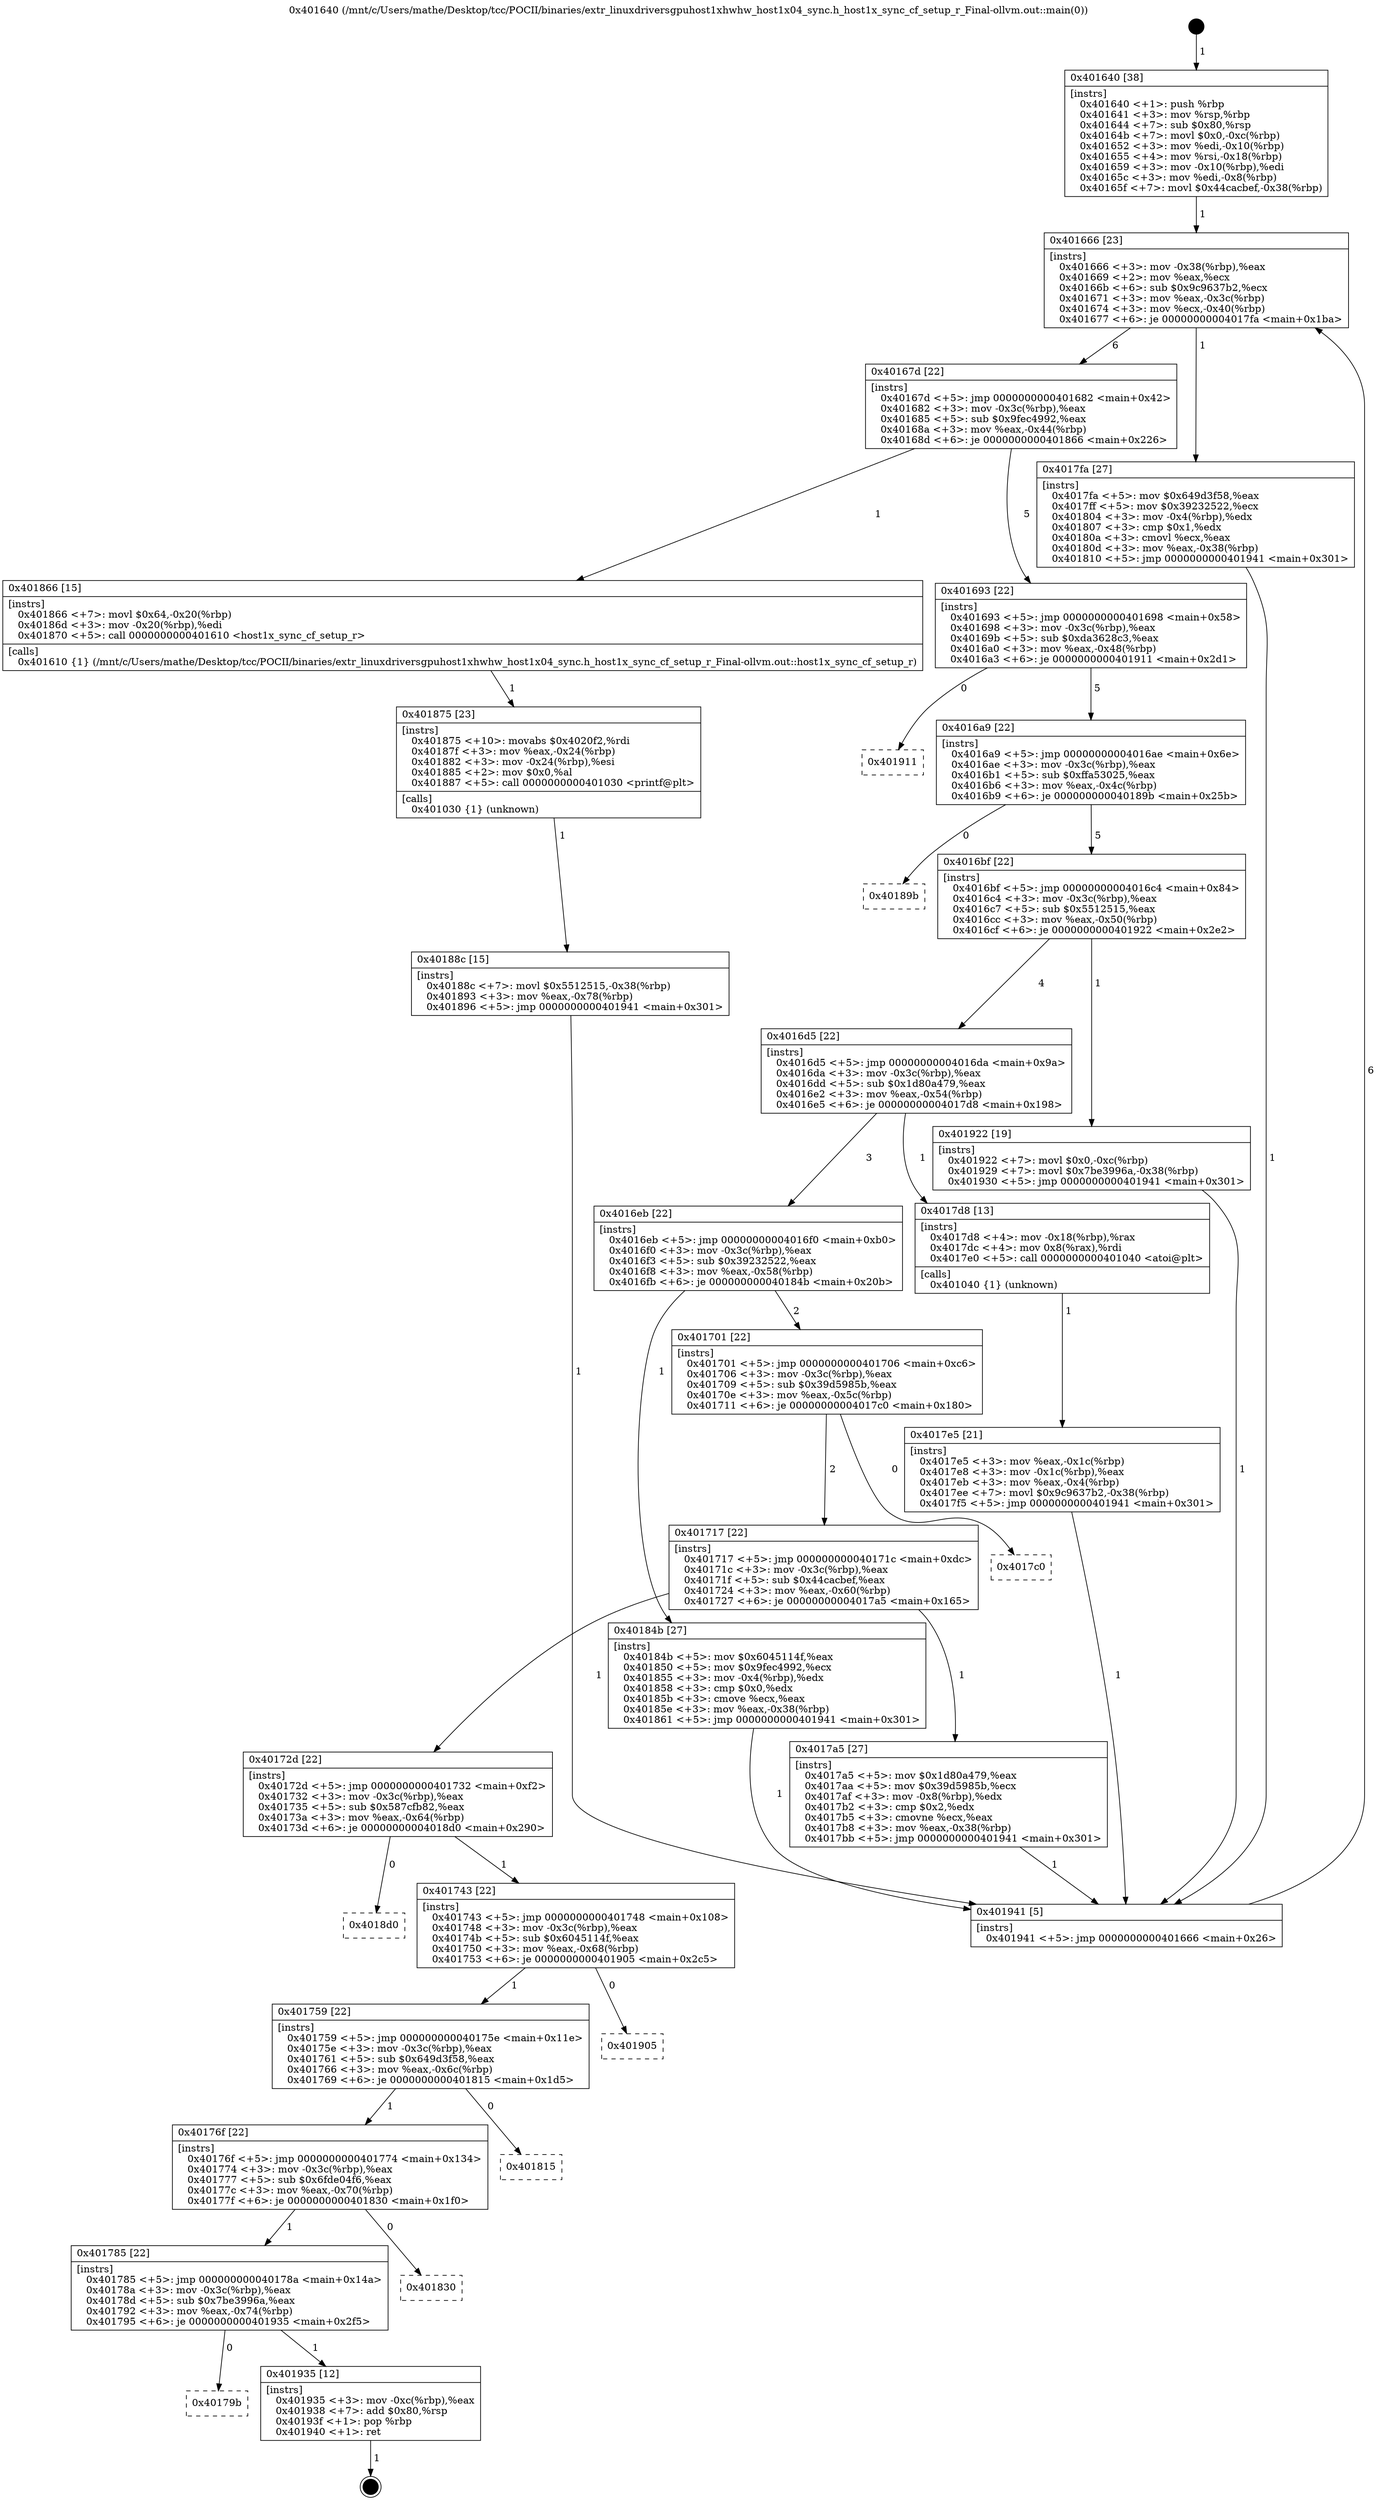 digraph "0x401640" {
  label = "0x401640 (/mnt/c/Users/mathe/Desktop/tcc/POCII/binaries/extr_linuxdriversgpuhost1xhwhw_host1x04_sync.h_host1x_sync_cf_setup_r_Final-ollvm.out::main(0))"
  labelloc = "t"
  node[shape=record]

  Entry [label="",width=0.3,height=0.3,shape=circle,fillcolor=black,style=filled]
  "0x401666" [label="{
     0x401666 [23]\l
     | [instrs]\l
     &nbsp;&nbsp;0x401666 \<+3\>: mov -0x38(%rbp),%eax\l
     &nbsp;&nbsp;0x401669 \<+2\>: mov %eax,%ecx\l
     &nbsp;&nbsp;0x40166b \<+6\>: sub $0x9c9637b2,%ecx\l
     &nbsp;&nbsp;0x401671 \<+3\>: mov %eax,-0x3c(%rbp)\l
     &nbsp;&nbsp;0x401674 \<+3\>: mov %ecx,-0x40(%rbp)\l
     &nbsp;&nbsp;0x401677 \<+6\>: je 00000000004017fa \<main+0x1ba\>\l
  }"]
  "0x4017fa" [label="{
     0x4017fa [27]\l
     | [instrs]\l
     &nbsp;&nbsp;0x4017fa \<+5\>: mov $0x649d3f58,%eax\l
     &nbsp;&nbsp;0x4017ff \<+5\>: mov $0x39232522,%ecx\l
     &nbsp;&nbsp;0x401804 \<+3\>: mov -0x4(%rbp),%edx\l
     &nbsp;&nbsp;0x401807 \<+3\>: cmp $0x1,%edx\l
     &nbsp;&nbsp;0x40180a \<+3\>: cmovl %ecx,%eax\l
     &nbsp;&nbsp;0x40180d \<+3\>: mov %eax,-0x38(%rbp)\l
     &nbsp;&nbsp;0x401810 \<+5\>: jmp 0000000000401941 \<main+0x301\>\l
  }"]
  "0x40167d" [label="{
     0x40167d [22]\l
     | [instrs]\l
     &nbsp;&nbsp;0x40167d \<+5\>: jmp 0000000000401682 \<main+0x42\>\l
     &nbsp;&nbsp;0x401682 \<+3\>: mov -0x3c(%rbp),%eax\l
     &nbsp;&nbsp;0x401685 \<+5\>: sub $0x9fec4992,%eax\l
     &nbsp;&nbsp;0x40168a \<+3\>: mov %eax,-0x44(%rbp)\l
     &nbsp;&nbsp;0x40168d \<+6\>: je 0000000000401866 \<main+0x226\>\l
  }"]
  Exit [label="",width=0.3,height=0.3,shape=circle,fillcolor=black,style=filled,peripheries=2]
  "0x401866" [label="{
     0x401866 [15]\l
     | [instrs]\l
     &nbsp;&nbsp;0x401866 \<+7\>: movl $0x64,-0x20(%rbp)\l
     &nbsp;&nbsp;0x40186d \<+3\>: mov -0x20(%rbp),%edi\l
     &nbsp;&nbsp;0x401870 \<+5\>: call 0000000000401610 \<host1x_sync_cf_setup_r\>\l
     | [calls]\l
     &nbsp;&nbsp;0x401610 \{1\} (/mnt/c/Users/mathe/Desktop/tcc/POCII/binaries/extr_linuxdriversgpuhost1xhwhw_host1x04_sync.h_host1x_sync_cf_setup_r_Final-ollvm.out::host1x_sync_cf_setup_r)\l
  }"]
  "0x401693" [label="{
     0x401693 [22]\l
     | [instrs]\l
     &nbsp;&nbsp;0x401693 \<+5\>: jmp 0000000000401698 \<main+0x58\>\l
     &nbsp;&nbsp;0x401698 \<+3\>: mov -0x3c(%rbp),%eax\l
     &nbsp;&nbsp;0x40169b \<+5\>: sub $0xda3628c3,%eax\l
     &nbsp;&nbsp;0x4016a0 \<+3\>: mov %eax,-0x48(%rbp)\l
     &nbsp;&nbsp;0x4016a3 \<+6\>: je 0000000000401911 \<main+0x2d1\>\l
  }"]
  "0x40179b" [label="{
     0x40179b\l
  }", style=dashed]
  "0x401911" [label="{
     0x401911\l
  }", style=dashed]
  "0x4016a9" [label="{
     0x4016a9 [22]\l
     | [instrs]\l
     &nbsp;&nbsp;0x4016a9 \<+5\>: jmp 00000000004016ae \<main+0x6e\>\l
     &nbsp;&nbsp;0x4016ae \<+3\>: mov -0x3c(%rbp),%eax\l
     &nbsp;&nbsp;0x4016b1 \<+5\>: sub $0xffa53025,%eax\l
     &nbsp;&nbsp;0x4016b6 \<+3\>: mov %eax,-0x4c(%rbp)\l
     &nbsp;&nbsp;0x4016b9 \<+6\>: je 000000000040189b \<main+0x25b\>\l
  }"]
  "0x401935" [label="{
     0x401935 [12]\l
     | [instrs]\l
     &nbsp;&nbsp;0x401935 \<+3\>: mov -0xc(%rbp),%eax\l
     &nbsp;&nbsp;0x401938 \<+7\>: add $0x80,%rsp\l
     &nbsp;&nbsp;0x40193f \<+1\>: pop %rbp\l
     &nbsp;&nbsp;0x401940 \<+1\>: ret\l
  }"]
  "0x40189b" [label="{
     0x40189b\l
  }", style=dashed]
  "0x4016bf" [label="{
     0x4016bf [22]\l
     | [instrs]\l
     &nbsp;&nbsp;0x4016bf \<+5\>: jmp 00000000004016c4 \<main+0x84\>\l
     &nbsp;&nbsp;0x4016c4 \<+3\>: mov -0x3c(%rbp),%eax\l
     &nbsp;&nbsp;0x4016c7 \<+5\>: sub $0x5512515,%eax\l
     &nbsp;&nbsp;0x4016cc \<+3\>: mov %eax,-0x50(%rbp)\l
     &nbsp;&nbsp;0x4016cf \<+6\>: je 0000000000401922 \<main+0x2e2\>\l
  }"]
  "0x401785" [label="{
     0x401785 [22]\l
     | [instrs]\l
     &nbsp;&nbsp;0x401785 \<+5\>: jmp 000000000040178a \<main+0x14a\>\l
     &nbsp;&nbsp;0x40178a \<+3\>: mov -0x3c(%rbp),%eax\l
     &nbsp;&nbsp;0x40178d \<+5\>: sub $0x7be3996a,%eax\l
     &nbsp;&nbsp;0x401792 \<+3\>: mov %eax,-0x74(%rbp)\l
     &nbsp;&nbsp;0x401795 \<+6\>: je 0000000000401935 \<main+0x2f5\>\l
  }"]
  "0x401922" [label="{
     0x401922 [19]\l
     | [instrs]\l
     &nbsp;&nbsp;0x401922 \<+7\>: movl $0x0,-0xc(%rbp)\l
     &nbsp;&nbsp;0x401929 \<+7\>: movl $0x7be3996a,-0x38(%rbp)\l
     &nbsp;&nbsp;0x401930 \<+5\>: jmp 0000000000401941 \<main+0x301\>\l
  }"]
  "0x4016d5" [label="{
     0x4016d5 [22]\l
     | [instrs]\l
     &nbsp;&nbsp;0x4016d5 \<+5\>: jmp 00000000004016da \<main+0x9a\>\l
     &nbsp;&nbsp;0x4016da \<+3\>: mov -0x3c(%rbp),%eax\l
     &nbsp;&nbsp;0x4016dd \<+5\>: sub $0x1d80a479,%eax\l
     &nbsp;&nbsp;0x4016e2 \<+3\>: mov %eax,-0x54(%rbp)\l
     &nbsp;&nbsp;0x4016e5 \<+6\>: je 00000000004017d8 \<main+0x198\>\l
  }"]
  "0x401830" [label="{
     0x401830\l
  }", style=dashed]
  "0x4017d8" [label="{
     0x4017d8 [13]\l
     | [instrs]\l
     &nbsp;&nbsp;0x4017d8 \<+4\>: mov -0x18(%rbp),%rax\l
     &nbsp;&nbsp;0x4017dc \<+4\>: mov 0x8(%rax),%rdi\l
     &nbsp;&nbsp;0x4017e0 \<+5\>: call 0000000000401040 \<atoi@plt\>\l
     | [calls]\l
     &nbsp;&nbsp;0x401040 \{1\} (unknown)\l
  }"]
  "0x4016eb" [label="{
     0x4016eb [22]\l
     | [instrs]\l
     &nbsp;&nbsp;0x4016eb \<+5\>: jmp 00000000004016f0 \<main+0xb0\>\l
     &nbsp;&nbsp;0x4016f0 \<+3\>: mov -0x3c(%rbp),%eax\l
     &nbsp;&nbsp;0x4016f3 \<+5\>: sub $0x39232522,%eax\l
     &nbsp;&nbsp;0x4016f8 \<+3\>: mov %eax,-0x58(%rbp)\l
     &nbsp;&nbsp;0x4016fb \<+6\>: je 000000000040184b \<main+0x20b\>\l
  }"]
  "0x40176f" [label="{
     0x40176f [22]\l
     | [instrs]\l
     &nbsp;&nbsp;0x40176f \<+5\>: jmp 0000000000401774 \<main+0x134\>\l
     &nbsp;&nbsp;0x401774 \<+3\>: mov -0x3c(%rbp),%eax\l
     &nbsp;&nbsp;0x401777 \<+5\>: sub $0x6fde04f6,%eax\l
     &nbsp;&nbsp;0x40177c \<+3\>: mov %eax,-0x70(%rbp)\l
     &nbsp;&nbsp;0x40177f \<+6\>: je 0000000000401830 \<main+0x1f0\>\l
  }"]
  "0x40184b" [label="{
     0x40184b [27]\l
     | [instrs]\l
     &nbsp;&nbsp;0x40184b \<+5\>: mov $0x6045114f,%eax\l
     &nbsp;&nbsp;0x401850 \<+5\>: mov $0x9fec4992,%ecx\l
     &nbsp;&nbsp;0x401855 \<+3\>: mov -0x4(%rbp),%edx\l
     &nbsp;&nbsp;0x401858 \<+3\>: cmp $0x0,%edx\l
     &nbsp;&nbsp;0x40185b \<+3\>: cmove %ecx,%eax\l
     &nbsp;&nbsp;0x40185e \<+3\>: mov %eax,-0x38(%rbp)\l
     &nbsp;&nbsp;0x401861 \<+5\>: jmp 0000000000401941 \<main+0x301\>\l
  }"]
  "0x401701" [label="{
     0x401701 [22]\l
     | [instrs]\l
     &nbsp;&nbsp;0x401701 \<+5\>: jmp 0000000000401706 \<main+0xc6\>\l
     &nbsp;&nbsp;0x401706 \<+3\>: mov -0x3c(%rbp),%eax\l
     &nbsp;&nbsp;0x401709 \<+5\>: sub $0x39d5985b,%eax\l
     &nbsp;&nbsp;0x40170e \<+3\>: mov %eax,-0x5c(%rbp)\l
     &nbsp;&nbsp;0x401711 \<+6\>: je 00000000004017c0 \<main+0x180\>\l
  }"]
  "0x401815" [label="{
     0x401815\l
  }", style=dashed]
  "0x4017c0" [label="{
     0x4017c0\l
  }", style=dashed]
  "0x401717" [label="{
     0x401717 [22]\l
     | [instrs]\l
     &nbsp;&nbsp;0x401717 \<+5\>: jmp 000000000040171c \<main+0xdc\>\l
     &nbsp;&nbsp;0x40171c \<+3\>: mov -0x3c(%rbp),%eax\l
     &nbsp;&nbsp;0x40171f \<+5\>: sub $0x44cacbef,%eax\l
     &nbsp;&nbsp;0x401724 \<+3\>: mov %eax,-0x60(%rbp)\l
     &nbsp;&nbsp;0x401727 \<+6\>: je 00000000004017a5 \<main+0x165\>\l
  }"]
  "0x401759" [label="{
     0x401759 [22]\l
     | [instrs]\l
     &nbsp;&nbsp;0x401759 \<+5\>: jmp 000000000040175e \<main+0x11e\>\l
     &nbsp;&nbsp;0x40175e \<+3\>: mov -0x3c(%rbp),%eax\l
     &nbsp;&nbsp;0x401761 \<+5\>: sub $0x649d3f58,%eax\l
     &nbsp;&nbsp;0x401766 \<+3\>: mov %eax,-0x6c(%rbp)\l
     &nbsp;&nbsp;0x401769 \<+6\>: je 0000000000401815 \<main+0x1d5\>\l
  }"]
  "0x4017a5" [label="{
     0x4017a5 [27]\l
     | [instrs]\l
     &nbsp;&nbsp;0x4017a5 \<+5\>: mov $0x1d80a479,%eax\l
     &nbsp;&nbsp;0x4017aa \<+5\>: mov $0x39d5985b,%ecx\l
     &nbsp;&nbsp;0x4017af \<+3\>: mov -0x8(%rbp),%edx\l
     &nbsp;&nbsp;0x4017b2 \<+3\>: cmp $0x2,%edx\l
     &nbsp;&nbsp;0x4017b5 \<+3\>: cmovne %ecx,%eax\l
     &nbsp;&nbsp;0x4017b8 \<+3\>: mov %eax,-0x38(%rbp)\l
     &nbsp;&nbsp;0x4017bb \<+5\>: jmp 0000000000401941 \<main+0x301\>\l
  }"]
  "0x40172d" [label="{
     0x40172d [22]\l
     | [instrs]\l
     &nbsp;&nbsp;0x40172d \<+5\>: jmp 0000000000401732 \<main+0xf2\>\l
     &nbsp;&nbsp;0x401732 \<+3\>: mov -0x3c(%rbp),%eax\l
     &nbsp;&nbsp;0x401735 \<+5\>: sub $0x587cfb82,%eax\l
     &nbsp;&nbsp;0x40173a \<+3\>: mov %eax,-0x64(%rbp)\l
     &nbsp;&nbsp;0x40173d \<+6\>: je 00000000004018d0 \<main+0x290\>\l
  }"]
  "0x401941" [label="{
     0x401941 [5]\l
     | [instrs]\l
     &nbsp;&nbsp;0x401941 \<+5\>: jmp 0000000000401666 \<main+0x26\>\l
  }"]
  "0x401640" [label="{
     0x401640 [38]\l
     | [instrs]\l
     &nbsp;&nbsp;0x401640 \<+1\>: push %rbp\l
     &nbsp;&nbsp;0x401641 \<+3\>: mov %rsp,%rbp\l
     &nbsp;&nbsp;0x401644 \<+7\>: sub $0x80,%rsp\l
     &nbsp;&nbsp;0x40164b \<+7\>: movl $0x0,-0xc(%rbp)\l
     &nbsp;&nbsp;0x401652 \<+3\>: mov %edi,-0x10(%rbp)\l
     &nbsp;&nbsp;0x401655 \<+4\>: mov %rsi,-0x18(%rbp)\l
     &nbsp;&nbsp;0x401659 \<+3\>: mov -0x10(%rbp),%edi\l
     &nbsp;&nbsp;0x40165c \<+3\>: mov %edi,-0x8(%rbp)\l
     &nbsp;&nbsp;0x40165f \<+7\>: movl $0x44cacbef,-0x38(%rbp)\l
  }"]
  "0x4017e5" [label="{
     0x4017e5 [21]\l
     | [instrs]\l
     &nbsp;&nbsp;0x4017e5 \<+3\>: mov %eax,-0x1c(%rbp)\l
     &nbsp;&nbsp;0x4017e8 \<+3\>: mov -0x1c(%rbp),%eax\l
     &nbsp;&nbsp;0x4017eb \<+3\>: mov %eax,-0x4(%rbp)\l
     &nbsp;&nbsp;0x4017ee \<+7\>: movl $0x9c9637b2,-0x38(%rbp)\l
     &nbsp;&nbsp;0x4017f5 \<+5\>: jmp 0000000000401941 \<main+0x301\>\l
  }"]
  "0x401875" [label="{
     0x401875 [23]\l
     | [instrs]\l
     &nbsp;&nbsp;0x401875 \<+10\>: movabs $0x4020f2,%rdi\l
     &nbsp;&nbsp;0x40187f \<+3\>: mov %eax,-0x24(%rbp)\l
     &nbsp;&nbsp;0x401882 \<+3\>: mov -0x24(%rbp),%esi\l
     &nbsp;&nbsp;0x401885 \<+2\>: mov $0x0,%al\l
     &nbsp;&nbsp;0x401887 \<+5\>: call 0000000000401030 \<printf@plt\>\l
     | [calls]\l
     &nbsp;&nbsp;0x401030 \{1\} (unknown)\l
  }"]
  "0x40188c" [label="{
     0x40188c [15]\l
     | [instrs]\l
     &nbsp;&nbsp;0x40188c \<+7\>: movl $0x5512515,-0x38(%rbp)\l
     &nbsp;&nbsp;0x401893 \<+3\>: mov %eax,-0x78(%rbp)\l
     &nbsp;&nbsp;0x401896 \<+5\>: jmp 0000000000401941 \<main+0x301\>\l
  }"]
  "0x401905" [label="{
     0x401905\l
  }", style=dashed]
  "0x4018d0" [label="{
     0x4018d0\l
  }", style=dashed]
  "0x401743" [label="{
     0x401743 [22]\l
     | [instrs]\l
     &nbsp;&nbsp;0x401743 \<+5\>: jmp 0000000000401748 \<main+0x108\>\l
     &nbsp;&nbsp;0x401748 \<+3\>: mov -0x3c(%rbp),%eax\l
     &nbsp;&nbsp;0x40174b \<+5\>: sub $0x6045114f,%eax\l
     &nbsp;&nbsp;0x401750 \<+3\>: mov %eax,-0x68(%rbp)\l
     &nbsp;&nbsp;0x401753 \<+6\>: je 0000000000401905 \<main+0x2c5\>\l
  }"]
  Entry -> "0x401640" [label=" 1"]
  "0x401666" -> "0x4017fa" [label=" 1"]
  "0x401666" -> "0x40167d" [label=" 6"]
  "0x401935" -> Exit [label=" 1"]
  "0x40167d" -> "0x401866" [label=" 1"]
  "0x40167d" -> "0x401693" [label=" 5"]
  "0x401785" -> "0x40179b" [label=" 0"]
  "0x401693" -> "0x401911" [label=" 0"]
  "0x401693" -> "0x4016a9" [label=" 5"]
  "0x401785" -> "0x401935" [label=" 1"]
  "0x4016a9" -> "0x40189b" [label=" 0"]
  "0x4016a9" -> "0x4016bf" [label=" 5"]
  "0x40176f" -> "0x401785" [label=" 1"]
  "0x4016bf" -> "0x401922" [label=" 1"]
  "0x4016bf" -> "0x4016d5" [label=" 4"]
  "0x40176f" -> "0x401830" [label=" 0"]
  "0x4016d5" -> "0x4017d8" [label=" 1"]
  "0x4016d5" -> "0x4016eb" [label=" 3"]
  "0x401759" -> "0x40176f" [label=" 1"]
  "0x4016eb" -> "0x40184b" [label=" 1"]
  "0x4016eb" -> "0x401701" [label=" 2"]
  "0x401759" -> "0x401815" [label=" 0"]
  "0x401701" -> "0x4017c0" [label=" 0"]
  "0x401701" -> "0x401717" [label=" 2"]
  "0x401743" -> "0x401759" [label=" 1"]
  "0x401717" -> "0x4017a5" [label=" 1"]
  "0x401717" -> "0x40172d" [label=" 1"]
  "0x4017a5" -> "0x401941" [label=" 1"]
  "0x401640" -> "0x401666" [label=" 1"]
  "0x401941" -> "0x401666" [label=" 6"]
  "0x4017d8" -> "0x4017e5" [label=" 1"]
  "0x4017e5" -> "0x401941" [label=" 1"]
  "0x4017fa" -> "0x401941" [label=" 1"]
  "0x40184b" -> "0x401941" [label=" 1"]
  "0x401866" -> "0x401875" [label=" 1"]
  "0x401875" -> "0x40188c" [label=" 1"]
  "0x40188c" -> "0x401941" [label=" 1"]
  "0x401922" -> "0x401941" [label=" 1"]
  "0x401743" -> "0x401905" [label=" 0"]
  "0x40172d" -> "0x4018d0" [label=" 0"]
  "0x40172d" -> "0x401743" [label=" 1"]
}
